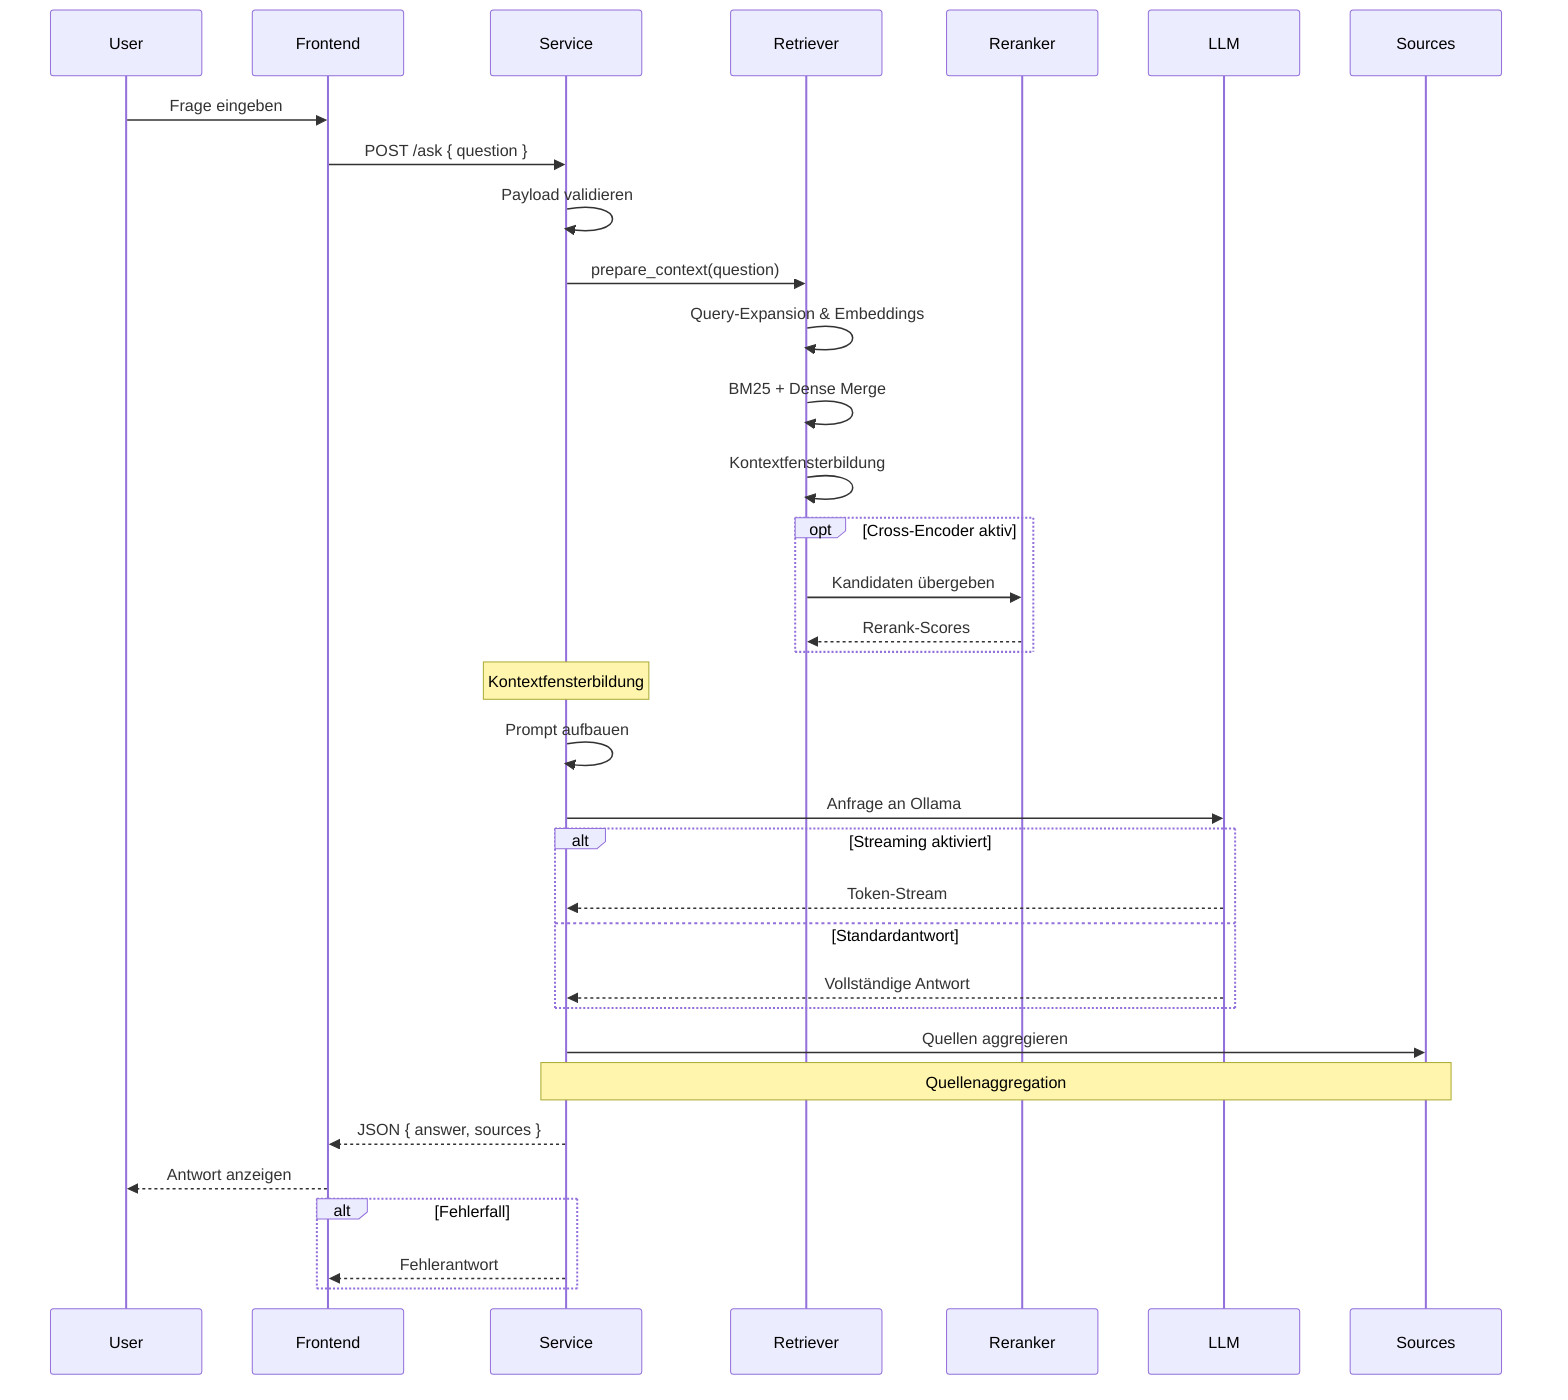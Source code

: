 ﻿sequenceDiagram
    participant User
    participant Frontend
    participant Service
    participant Retriever
    participant Reranker
    participant LLM
    participant Sources

    User->>Frontend: Frage eingeben
    Frontend->>Service: POST /ask { question }
    Service->>Service: Payload validieren
    Service->>Retriever: prepare_context(question)
    Retriever->>Retriever: Query-Expansion & Embeddings
    Retriever->>Retriever: BM25 + Dense Merge
    Retriever->>Retriever: Kontextfensterbildung
    opt Cross-Encoder aktiv
        Retriever->>Reranker: Kandidaten übergeben
        Reranker-->>Retriever: Rerank-Scores
    end
    Note over Service: Kontextfensterbildung
    Service->>Service: Prompt aufbauen
    Service->>LLM: Anfrage an Ollama
    alt Streaming aktiviert
        LLM-->>Service: Token-Stream
    else Standardantwort
        LLM-->>Service: Vollständige Antwort
    end
    Service->>Sources: Quellen aggregieren
    Note over Service,Sources: Quellenaggregation
    Service-->>Frontend: JSON { answer, sources }
    Frontend-->>User: Antwort anzeigen
    alt Fehlerfall
        Service-->>Frontend: Fehlerantwort
    end